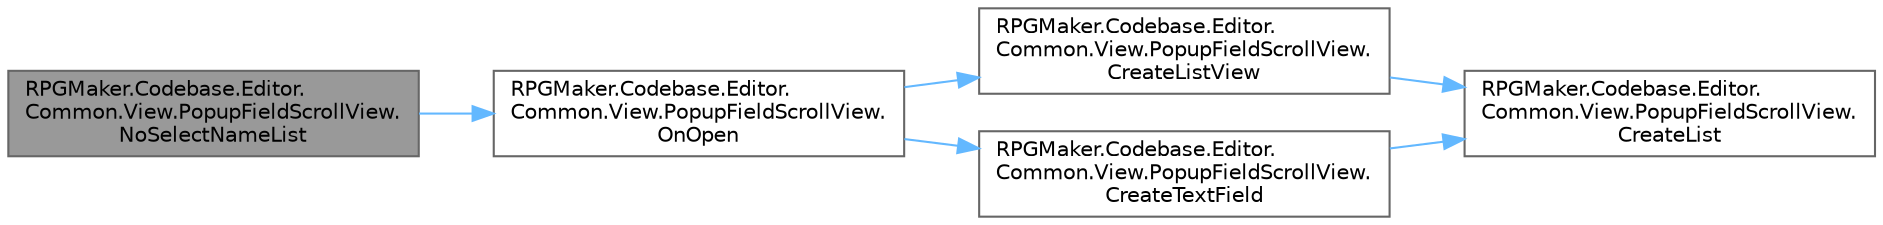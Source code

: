 digraph "RPGMaker.Codebase.Editor.Common.View.PopupFieldScrollView.NoSelectNameList"
{
 // LATEX_PDF_SIZE
  bgcolor="transparent";
  edge [fontname=Helvetica,fontsize=10,labelfontname=Helvetica,labelfontsize=10];
  node [fontname=Helvetica,fontsize=10,shape=box,height=0.2,width=0.4];
  rankdir="LR";
  Node1 [id="Node000001",label="RPGMaker.Codebase.Editor.\lCommon.View.PopupFieldScrollView.\lNoSelectNameList",height=0.2,width=0.4,color="gray40", fillcolor="grey60", style="filled", fontcolor="black",tooltip=" "];
  Node1 -> Node2 [id="edge1_Node000001_Node000002",color="steelblue1",style="solid",tooltip=" "];
  Node2 [id="Node000002",label="RPGMaker.Codebase.Editor.\lCommon.View.PopupFieldScrollView.\lOnOpen",height=0.2,width=0.4,color="grey40", fillcolor="white", style="filled",URL="$d6/d22/class_r_p_g_maker_1_1_codebase_1_1_editor_1_1_common_1_1_view_1_1_popup_field_scroll_view.html#a876d56a97a18704cbe21cfee4dbcb0bb",tooltip=" "];
  Node2 -> Node3 [id="edge2_Node000002_Node000003",color="steelblue1",style="solid",tooltip=" "];
  Node3 [id="Node000003",label="RPGMaker.Codebase.Editor.\lCommon.View.PopupFieldScrollView.\lCreateListView",height=0.2,width=0.4,color="grey40", fillcolor="white", style="filled",URL="$d6/d22/class_r_p_g_maker_1_1_codebase_1_1_editor_1_1_common_1_1_view_1_1_popup_field_scroll_view.html#af26d1737bda6398beb066d75e5ec579d",tooltip=" "];
  Node3 -> Node4 [id="edge3_Node000003_Node000004",color="steelblue1",style="solid",tooltip=" "];
  Node4 [id="Node000004",label="RPGMaker.Codebase.Editor.\lCommon.View.PopupFieldScrollView.\lCreateList",height=0.2,width=0.4,color="grey40", fillcolor="white", style="filled",URL="$d6/d22/class_r_p_g_maker_1_1_codebase_1_1_editor_1_1_common_1_1_view_1_1_popup_field_scroll_view.html#af738b9ebf5b8b022d9f9810861cd1fa8",tooltip=" "];
  Node2 -> Node5 [id="edge4_Node000002_Node000005",color="steelblue1",style="solid",tooltip=" "];
  Node5 [id="Node000005",label="RPGMaker.Codebase.Editor.\lCommon.View.PopupFieldScrollView.\lCreateTextField",height=0.2,width=0.4,color="grey40", fillcolor="white", style="filled",URL="$d6/d22/class_r_p_g_maker_1_1_codebase_1_1_editor_1_1_common_1_1_view_1_1_popup_field_scroll_view.html#a15d4c8b1bd9d688ecac719d90239574f",tooltip=" "];
  Node5 -> Node4 [id="edge5_Node000005_Node000004",color="steelblue1",style="solid",tooltip=" "];
}
